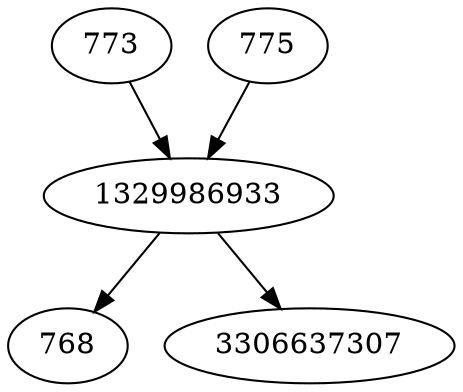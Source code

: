strict digraph  {
768;
773;
775;
1329986933;
3306637307;
773 -> 1329986933;
775 -> 1329986933;
1329986933 -> 768;
1329986933 -> 3306637307;
}
